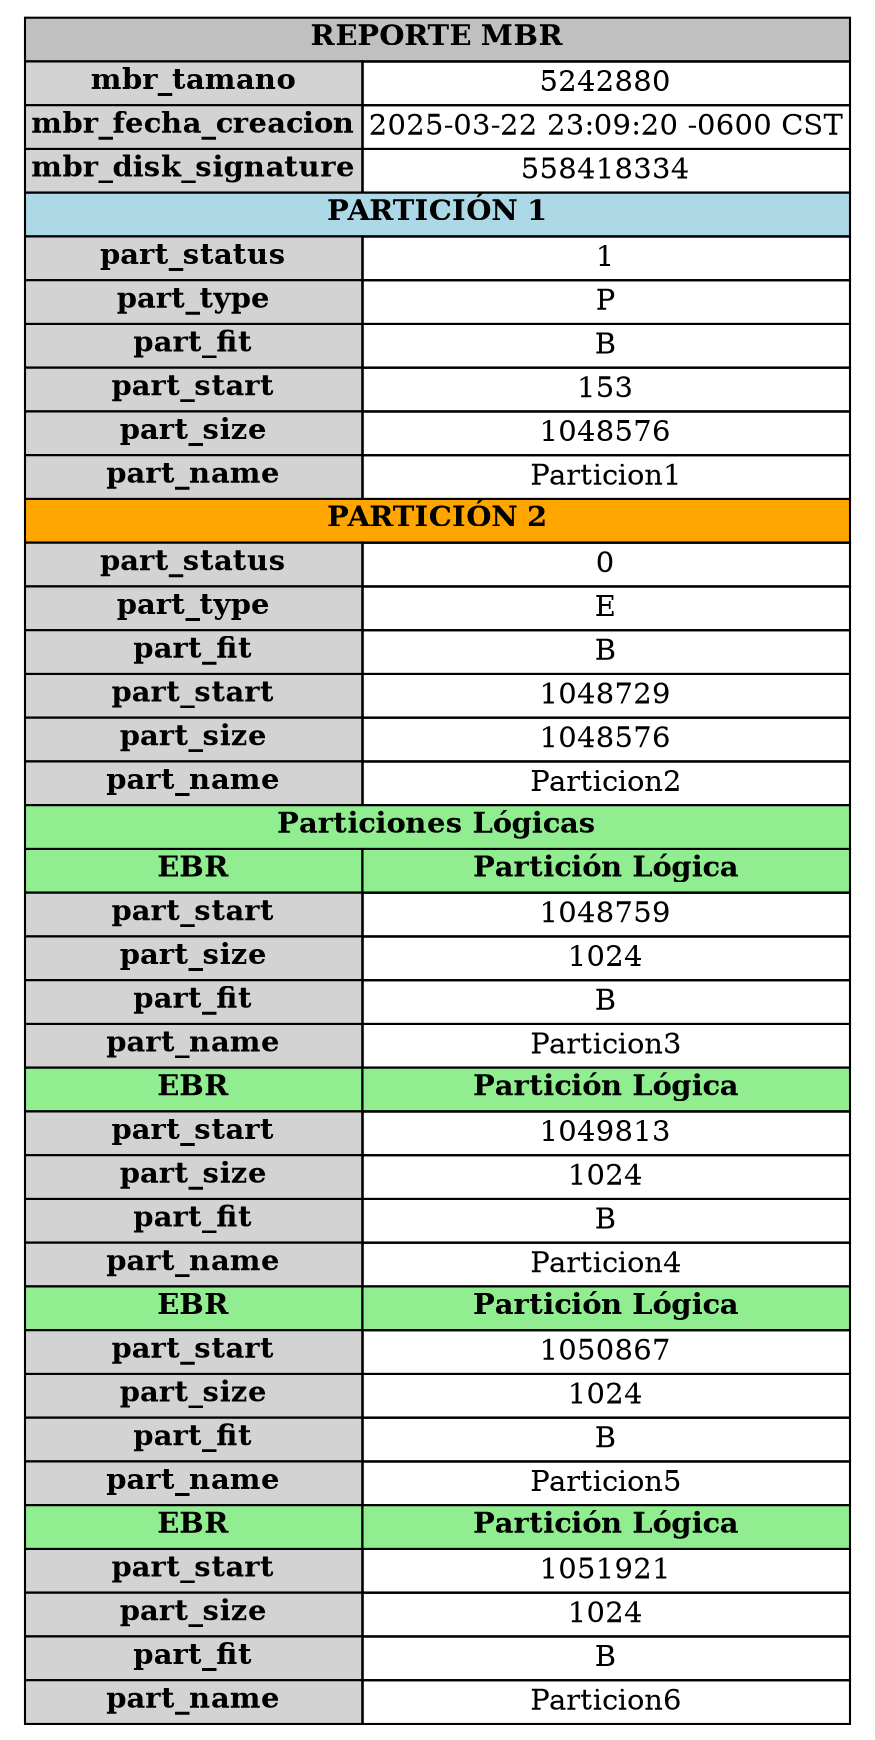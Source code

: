 digraph G {
    node [shape=plaintext]
    tabla [label=<
        <table border="0" cellborder="1" cellspacing="0">
            <tr><td colspan="2" bgcolor="gray"><b> REPORTE MBR </b></td></tr>
            <tr><td bgcolor="lightgray"><b>mbr_tamano</b></td><td>5242880</td></tr>
            <tr><td bgcolor="lightgray"><b>mbr_fecha_creacion</b></td><td>2025-03-22 23:09:20 -0600 CST</td></tr>
            <tr><td bgcolor="lightgray"><b>mbr_disk_signature</b></td><td>558418334</td></tr>
        
        <tr><td colspan="2" bgcolor="lightblue"><b> PARTICIÓN 1 </b></td></tr>
        <tr><td bgcolor="lightgray"><b>part_status</b></td><td>1</td></tr>
        <tr><td bgcolor="lightgray"><b>part_type</b></td><td>P</td></tr>
        <tr><td bgcolor="lightgray"><b>part_fit</b></td><td>B</td></tr>
        <tr><td bgcolor="lightgray"><b>part_start</b></td><td>153</td></tr>
        <tr><td bgcolor="lightgray"><b>part_size</b></td><td>1048576</td></tr>
        <tr><td bgcolor="lightgray"><b>part_name</b></td><td>Particion1</td></tr>
    
        <tr><td colspan="2" bgcolor="orange"><b> PARTICIÓN 2 </b></td></tr>
        <tr><td bgcolor="lightgray"><b>part_status</b></td><td>0</td></tr>
        <tr><td bgcolor="lightgray"><b>part_type</b></td><td>E</td></tr>
        <tr><td bgcolor="lightgray"><b>part_fit</b></td><td>B</td></tr>
        <tr><td bgcolor="lightgray"><b>part_start</b></td><td>1048729</td></tr>
        <tr><td bgcolor="lightgray"><b>part_size</b></td><td>1048576</td></tr>
        <tr><td bgcolor="lightgray"><b>part_name</b></td><td>Particion2</td></tr>
    <tr><td colspan="2" bgcolor="lightgreen"><b> Particiones Lógicas </b></td></tr>
					<tr><td bgcolor="lightgreen"><b>EBR</b></td><td bgcolor="lightgreen"><b>Partición Lógica</b></td></tr>
                <tr><td bgcolor="lightgray"><b>part_start</b></td><td>1048759</td></tr>
                <tr><td bgcolor="lightgray"><b>part_size</b></td><td>1024</td></tr>
                <tr><td bgcolor="lightgray"><b>part_fit</b></td><td>B</td></tr>
                <tr><td bgcolor="lightgray"><b>part_name</b></td><td>Particion3</td></tr>
				
					<tr><td bgcolor="lightgreen"><b>EBR</b></td><td bgcolor="lightgreen"><b>Partición Lógica</b></td></tr>
                <tr><td bgcolor="lightgray"><b>part_start</b></td><td>1049813</td></tr>
                <tr><td bgcolor="lightgray"><b>part_size</b></td><td>1024</td></tr>
                <tr><td bgcolor="lightgray"><b>part_fit</b></td><td>B</td></tr>
                <tr><td bgcolor="lightgray"><b>part_name</b></td><td>Particion4</td></tr>
				
					<tr><td bgcolor="lightgreen"><b>EBR</b></td><td bgcolor="lightgreen"><b>Partición Lógica</b></td></tr>
                <tr><td bgcolor="lightgray"><b>part_start</b></td><td>1050867</td></tr>
                <tr><td bgcolor="lightgray"><b>part_size</b></td><td>1024</td></tr>
                <tr><td bgcolor="lightgray"><b>part_fit</b></td><td>B</td></tr>
                <tr><td bgcolor="lightgray"><b>part_name</b></td><td>Particion5</td></tr>
				
					<tr><td bgcolor="lightgreen"><b>EBR</b></td><td bgcolor="lightgreen"><b>Partición Lógica</b></td></tr>
                <tr><td bgcolor="lightgray"><b>part_start</b></td><td>1051921</td></tr>
                <tr><td bgcolor="lightgray"><b>part_size</b></td><td>1024</td></tr>
                <tr><td bgcolor="lightgray"><b>part_fit</b></td><td>B</td></tr>
                <tr><td bgcolor="lightgray"><b>part_name</b></td><td>Particion6</td></tr>
				</table>>] }